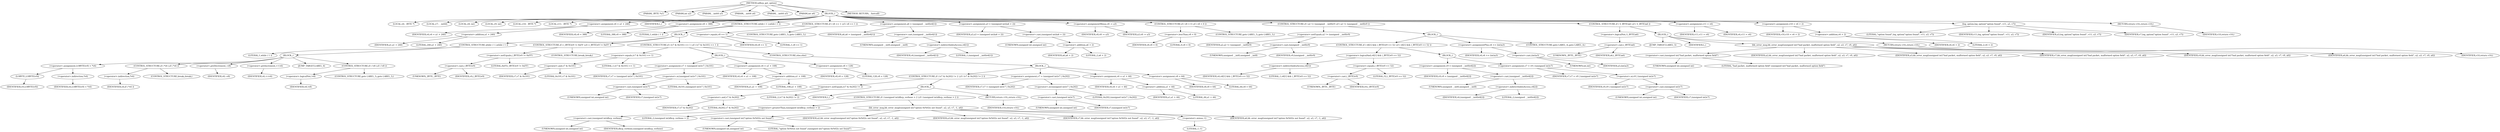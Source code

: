 digraph udhcp_get_option {  
"1000107" [label = "(METHOD,udhcp_get_option)" ]
"1000108" [label = "(PARAM,_BYTE *a1)" ]
"1000109" [label = "(PARAM,int a2)" ]
"1000110" [label = "(PARAM,__int64 a3)" ]
"1000111" [label = "(PARAM,__int64 a4)" ]
"1000112" [label = "(PARAM,__int64 a5)" ]
"1000113" [label = "(PARAM,int a6)" ]
"1000114" [label = "(BLOCK,,)" ]
"1000115" [label = "(LOCAL,v6: _BYTE *)" ]
"1000116" [label = "(LOCAL,v7: __int64)" ]
"1000117" [label = "(LOCAL,v8: int)" ]
"1000118" [label = "(LOCAL,v9: int)" ]
"1000119" [label = "(LOCAL,v10: _BYTE *)" ]
"1000120" [label = "(LOCAL,v11: _BYTE *)" ]
"1000121" [label = "(<operator>.assignment,v6 = a1 + 240)" ]
"1000122" [label = "(IDENTIFIER,v6,v6 = a1 + 240)" ]
"1000123" [label = "(<operator>.addition,a1 + 240)" ]
"1000124" [label = "(IDENTIFIER,a1,a1 + 240)" ]
"1000125" [label = "(LITERAL,240,a1 + 240)" ]
"1000126" [label = "(IDENTIFIER,L,)" ]
"1000127" [label = "(<operator>.assignment,v8 = 388)" ]
"1000128" [label = "(IDENTIFIER,v8,v8 = 388)" ]
"1000129" [label = "(LITERAL,388,v8 = 388)" ]
"1000130" [label = "(CONTROL_STRUCTURE,while ( 1 ),while ( 1 ))" ]
"1000131" [label = "(LITERAL,1,while ( 1 ))" ]
"1000132" [label = "(BLOCK,,)" ]
"1000133" [label = "(CONTROL_STRUCTURE,while ( 1 ),while ( 1 ))" ]
"1000134" [label = "(LITERAL,1,while ( 1 ))" ]
"1000135" [label = "(BLOCK,,)" ]
"1000136" [label = "(<operator>.assignment,LOBYTE(v9) = *v6)" ]
"1000137" [label = "(LOBYTE,LOBYTE(v9))" ]
"1000138" [label = "(IDENTIFIER,v9,LOBYTE(v9))" ]
"1000139" [label = "(<operator>.indirection,*v6)" ]
"1000140" [label = "(IDENTIFIER,v6,LOBYTE(v9) = *v6)" ]
"1000141" [label = "(CONTROL_STRUCTURE,if ( *v6 ),if ( *v6 ))" ]
"1000142" [label = "(<operator>.indirection,*v6)" ]
"1000143" [label = "(IDENTIFIER,v6,if ( *v6 ))" ]
"1000144" [label = "(CONTROL_STRUCTURE,break;,break;)" ]
"1000145" [label = "(<operator>.preDecrement,--v8)" ]
"1000146" [label = "(IDENTIFIER,v8,--v8)" ]
"1000147" [label = "(<operator>.preIncrement,++v6)" ]
"1000148" [label = "(IDENTIFIER,v6,++v6)" ]
"1000149" [label = "(JUMP_TARGET,LABEL_4)" ]
"1000150" [label = "(CONTROL_STRUCTURE,if ( !v8 ),if ( !v8 ))" ]
"1000151" [label = "(<operator>.logicalNot,!v8)" ]
"1000152" [label = "(IDENTIFIER,v8,!v8)" ]
"1000153" [label = "(CONTROL_STRUCTURE,goto LABEL_5;,goto LABEL_5;)" ]
"1000154" [label = "(CONTROL_STRUCTURE,if ( (_BYTE)v9 != 0xFF ),if ( (_BYTE)v9 != 0xFF ))" ]
"1000155" [label = "(<operator>.notEquals,(_BYTE)v9 != 0xFF)" ]
"1000156" [label = "(<operator>.cast,(_BYTE)v9)" ]
"1000157" [label = "(UNKNOWN,_BYTE,_BYTE)" ]
"1000158" [label = "(IDENTIFIER,v9,(_BYTE)v9)" ]
"1000159" [label = "(LITERAL,0xFF,(_BYTE)v9 != 0xFF)" ]
"1000160" [label = "(CONTROL_STRUCTURE,break;,break;)" ]
"1000161" [label = "(CONTROL_STRUCTURE,if ( (v7 & 0x101) == 1 ),if ( (v7 & 0x101) == 1 ))" ]
"1000162" [label = "(<operator>.equals,(v7 & 0x101) == 1)" ]
"1000163" [label = "(<operator>.and,v7 & 0x101)" ]
"1000164" [label = "(IDENTIFIER,v7,v7 & 0x101)" ]
"1000165" [label = "(LITERAL,0x101,v7 & 0x101)" ]
"1000166" [label = "(LITERAL,1,(v7 & 0x101) == 1)" ]
"1000167" [label = "(BLOCK,,)" ]
"1000168" [label = "(<operator>.assignment,v7 = (unsigned int)v7 | 0x101)" ]
"1000169" [label = "(IDENTIFIER,v7,v7 = (unsigned int)v7 | 0x101)" ]
"1000170" [label = "(<operator>.or,(unsigned int)v7 | 0x101)" ]
"1000171" [label = "(<operator>.cast,(unsigned int)v7)" ]
"1000172" [label = "(UNKNOWN,unsigned int,unsigned int)" ]
"1000173" [label = "(IDENTIFIER,v7,(unsigned int)v7)" ]
"1000174" [label = "(LITERAL,0x101,(unsigned int)v7 | 0x101)" ]
"1000175" [label = "(<operator>.assignment,v6 = a1 + 108)" ]
"1000176" [label = "(IDENTIFIER,v6,v6 = a1 + 108)" ]
"1000177" [label = "(<operator>.addition,a1 + 108)" ]
"1000178" [label = "(IDENTIFIER,a1,a1 + 108)" ]
"1000179" [label = "(LITERAL,108,a1 + 108)" ]
"1000180" [label = "(<operator>.assignment,v8 = 128)" ]
"1000181" [label = "(IDENTIFIER,v8,v8 = 128)" ]
"1000182" [label = "(LITERAL,128,v8 = 128)" ]
"1000183" [label = "(CONTROL_STRUCTURE,else,else)" ]
"1000184" [label = "(BLOCK,,)" ]
"1000185" [label = "(CONTROL_STRUCTURE,if ( (v7 & 0x202) != 2 ),if ( (v7 & 0x202) != 2 ))" ]
"1000186" [label = "(<operator>.notEquals,(v7 & 0x202) != 2)" ]
"1000187" [label = "(<operator>.and,v7 & 0x202)" ]
"1000188" [label = "(IDENTIFIER,v7,v7 & 0x202)" ]
"1000189" [label = "(LITERAL,0x202,v7 & 0x202)" ]
"1000190" [label = "(LITERAL,2,(v7 & 0x202) != 2)" ]
"1000191" [label = "(BLOCK,,)" ]
"1000192" [label = "(IDENTIFIER,L,)" ]
"1000193" [label = "(CONTROL_STRUCTURE,if ( (unsigned int)dhcp_verbose > 2 ),if ( (unsigned int)dhcp_verbose > 2 ))" ]
"1000194" [label = "(<operator>.greaterThan,(unsigned int)dhcp_verbose > 2)" ]
"1000195" [label = "(<operator>.cast,(unsigned int)dhcp_verbose)" ]
"1000196" [label = "(UNKNOWN,unsigned int,unsigned int)" ]
"1000197" [label = "(IDENTIFIER,dhcp_verbose,(unsigned int)dhcp_verbose)" ]
"1000198" [label = "(LITERAL,2,(unsigned int)dhcp_verbose > 2)" ]
"1000199" [label = "(bb_error_msg,bb_error_msg((unsigned int)\"option 0x%02x not found\", a2, a3, v7, -1, a6))" ]
"1000200" [label = "(<operator>.cast,(unsigned int)\"option 0x%02x not found\")" ]
"1000201" [label = "(UNKNOWN,unsigned int,unsigned int)" ]
"1000202" [label = "(LITERAL,\"option 0x%02x not found\",(unsigned int)\"option 0x%02x not found\")" ]
"1000203" [label = "(IDENTIFIER,a2,bb_error_msg((unsigned int)\"option 0x%02x not found\", a2, a3, v7, -1, a6))" ]
"1000204" [label = "(IDENTIFIER,a3,bb_error_msg((unsigned int)\"option 0x%02x not found\", a2, a3, v7, -1, a6))" ]
"1000205" [label = "(IDENTIFIER,v7,bb_error_msg((unsigned int)\"option 0x%02x not found\", a2, a3, v7, -1, a6))" ]
"1000206" [label = "(<operator>.minus,-1)" ]
"1000207" [label = "(LITERAL,1,-1)" ]
"1000208" [label = "(IDENTIFIER,a6,bb_error_msg((unsigned int)\"option 0x%02x not found\", a2, a3, v7, -1, a6))" ]
"1000209" [label = "(RETURN,return v10;,return v10;)" ]
"1000210" [label = "(IDENTIFIER,v10,return v10;)" ]
"1000211" [label = "(<operator>.assignment,v7 = (unsigned int)v7 | 0x202)" ]
"1000212" [label = "(IDENTIFIER,v7,v7 = (unsigned int)v7 | 0x202)" ]
"1000213" [label = "(<operator>.or,(unsigned int)v7 | 0x202)" ]
"1000214" [label = "(<operator>.cast,(unsigned int)v7)" ]
"1000215" [label = "(UNKNOWN,unsigned int,unsigned int)" ]
"1000216" [label = "(IDENTIFIER,v7,(unsigned int)v7)" ]
"1000217" [label = "(LITERAL,0x202,(unsigned int)v7 | 0x202)" ]
"1000218" [label = "(<operator>.assignment,v6 = a1 + 44)" ]
"1000219" [label = "(IDENTIFIER,v6,v6 = a1 + 44)" ]
"1000220" [label = "(<operator>.addition,a1 + 44)" ]
"1000221" [label = "(IDENTIFIER,a1,a1 + 44)" ]
"1000222" [label = "(LITERAL,44,a1 + 44)" ]
"1000223" [label = "(<operator>.assignment,v8 = 64)" ]
"1000224" [label = "(IDENTIFIER,v8,v8 = 64)" ]
"1000225" [label = "(LITERAL,64,v8 = 64)" ]
"1000226" [label = "(CONTROL_STRUCTURE,if ( v8 == 1 ),if ( v8 == 1 ))" ]
"1000227" [label = "(<operator>.equals,v8 == 1)" ]
"1000228" [label = "(IDENTIFIER,v8,v8 == 1)" ]
"1000229" [label = "(LITERAL,1,v8 == 1)" ]
"1000230" [label = "(CONTROL_STRUCTURE,goto LABEL_5;,goto LABEL_5;)" ]
"1000231" [label = "(<operator>.assignment,a6 = (unsigned __int8)v6[1])" ]
"1000232" [label = "(IDENTIFIER,a6,a6 = (unsigned __int8)v6[1])" ]
"1000233" [label = "(<operator>.cast,(unsigned __int8)v6[1])" ]
"1000234" [label = "(UNKNOWN,unsigned __int8,unsigned __int8)" ]
"1000235" [label = "(<operator>.indirectIndexAccess,v6[1])" ]
"1000236" [label = "(IDENTIFIER,v6,(unsigned __int8)v6[1])" ]
"1000237" [label = "(LITERAL,1,(unsigned __int8)v6[1])" ]
"1000238" [label = "(<operator>.assignment,a3 = (unsigned int)(a6 + 2))" ]
"1000239" [label = "(IDENTIFIER,a3,a3 = (unsigned int)(a6 + 2))" ]
"1000240" [label = "(<operator>.cast,(unsigned int)(a6 + 2))" ]
"1000241" [label = "(UNKNOWN,unsigned int,unsigned int)" ]
"1000242" [label = "(<operator>.addition,a6 + 2)" ]
"1000243" [label = "(IDENTIFIER,a6,a6 + 2)" ]
"1000244" [label = "(LITERAL,2,a6 + 2)" ]
"1000245" [label = "(<operator>.assignmentMinus,v8 -= a3)" ]
"1000246" [label = "(IDENTIFIER,v8,v8 -= a3)" ]
"1000247" [label = "(IDENTIFIER,a3,v8 -= a3)" ]
"1000248" [label = "(CONTROL_STRUCTURE,if ( v8 < 0 ),if ( v8 < 0 ))" ]
"1000249" [label = "(<operator>.lessThan,v8 < 0)" ]
"1000250" [label = "(IDENTIFIER,v8,v8 < 0)" ]
"1000251" [label = "(LITERAL,0,v8 < 0)" ]
"1000252" [label = "(CONTROL_STRUCTURE,goto LABEL_5;,goto LABEL_5;)" ]
"1000253" [label = "(CONTROL_STRUCTURE,if ( a2 != (unsigned __int8)v9 ),if ( a2 != (unsigned __int8)v9 ))" ]
"1000254" [label = "(<operator>.notEquals,a2 != (unsigned __int8)v9)" ]
"1000255" [label = "(IDENTIFIER,a2,a2 != (unsigned __int8)v9)" ]
"1000256" [label = "(<operator>.cast,(unsigned __int8)v9)" ]
"1000257" [label = "(UNKNOWN,unsigned __int8,unsigned __int8)" ]
"1000258" [label = "(IDENTIFIER,v9,(unsigned __int8)v9)" ]
"1000259" [label = "(BLOCK,,)" ]
"1000260" [label = "(CONTROL_STRUCTURE,if ( v6[1] && (_BYTE)v9 == 52 ),if ( v6[1] && (_BYTE)v9 == 52 ))" ]
"1000261" [label = "(<operator>.logicalAnd,v6[1] && (_BYTE)v9 == 52)" ]
"1000262" [label = "(<operator>.indirectIndexAccess,v6[1])" ]
"1000263" [label = "(IDENTIFIER,v6,v6[1] && (_BYTE)v9 == 52)" ]
"1000264" [label = "(LITERAL,1,v6[1] && (_BYTE)v9 == 52)" ]
"1000265" [label = "(<operator>.equals,(_BYTE)v9 == 52)" ]
"1000266" [label = "(<operator>.cast,(_BYTE)v9)" ]
"1000267" [label = "(UNKNOWN,_BYTE,_BYTE)" ]
"1000268" [label = "(IDENTIFIER,v9,(_BYTE)v9)" ]
"1000269" [label = "(LITERAL,52,(_BYTE)v9 == 52)" ]
"1000270" [label = "(BLOCK,,)" ]
"1000271" [label = "(<operator>.assignment,v9 = (unsigned __int8)v6[2])" ]
"1000272" [label = "(IDENTIFIER,v9,v9 = (unsigned __int8)v6[2])" ]
"1000273" [label = "(<operator>.cast,(unsigned __int8)v6[2])" ]
"1000274" [label = "(UNKNOWN,unsigned __int8,unsigned __int8)" ]
"1000275" [label = "(<operator>.indirectIndexAccess,v6[2])" ]
"1000276" [label = "(IDENTIFIER,v6,(unsigned __int8)v6[2])" ]
"1000277" [label = "(LITERAL,2,(unsigned __int8)v6[2])" ]
"1000278" [label = "(<operator>.assignment,v7 = v9 | (unsigned int)v7)" ]
"1000279" [label = "(IDENTIFIER,v7,v7 = v9 | (unsigned int)v7)" ]
"1000280" [label = "(<operator>.or,v9 | (unsigned int)v7)" ]
"1000281" [label = "(IDENTIFIER,v9,v9 | (unsigned int)v7)" ]
"1000282" [label = "(<operator>.cast,(unsigned int)v7)" ]
"1000283" [label = "(UNKNOWN,unsigned int,unsigned int)" ]
"1000284" [label = "(IDENTIFIER,v7,(unsigned int)v7)" ]
"1000285" [label = "(<operator>.assignmentPlus,v6 += (int)a3)" ]
"1000286" [label = "(IDENTIFIER,v6,v6 += (int)a3)" ]
"1000287" [label = "(<operator>.cast,(int)a3)" ]
"1000288" [label = "(UNKNOWN,int,int)" ]
"1000289" [label = "(IDENTIFIER,a3,(int)a3)" ]
"1000290" [label = "(CONTROL_STRUCTURE,goto LABEL_4;,goto LABEL_4;)" ]
"1000291" [label = "(CONTROL_STRUCTURE,if ( !(_BYTE)a6 ),if ( !(_BYTE)a6 ))" ]
"1000292" [label = "(<operator>.logicalNot,!(_BYTE)a6)" ]
"1000293" [label = "(<operator>.cast,(_BYTE)a6)" ]
"1000294" [label = "(UNKNOWN,_BYTE,_BYTE)" ]
"1000295" [label = "(IDENTIFIER,a6,(_BYTE)a6)" ]
"1000296" [label = "(BLOCK,,)" ]
"1000297" [label = "(JUMP_TARGET,LABEL_5)" ]
"1000298" [label = "(IDENTIFIER,L,)" ]
"1000299" [label = "(bb_error_msg,bb_error_msg((unsigned int)\"bad packet, malformed option field\", a2, a3, v7, v9, a6))" ]
"1000300" [label = "(<operator>.cast,(unsigned int)\"bad packet, malformed option field\")" ]
"1000301" [label = "(UNKNOWN,unsigned int,unsigned int)" ]
"1000302" [label = "(LITERAL,\"bad packet, malformed option field\",(unsigned int)\"bad packet, malformed option field\")" ]
"1000303" [label = "(IDENTIFIER,a2,bb_error_msg((unsigned int)\"bad packet, malformed option field\", a2, a3, v7, v9, a6))" ]
"1000304" [label = "(IDENTIFIER,a3,bb_error_msg((unsigned int)\"bad packet, malformed option field\", a2, a3, v7, v9, a6))" ]
"1000305" [label = "(IDENTIFIER,v7,bb_error_msg((unsigned int)\"bad packet, malformed option field\", a2, a3, v7, v9, a6))" ]
"1000306" [label = "(IDENTIFIER,v9,bb_error_msg((unsigned int)\"bad packet, malformed option field\", a2, a3, v7, v9, a6))" ]
"1000307" [label = "(IDENTIFIER,a6,bb_error_msg((unsigned int)\"bad packet, malformed option field\", a2, a3, v7, v9, a6))" ]
"1000308" [label = "(RETURN,return v10;,return v10;)" ]
"1000309" [label = "(IDENTIFIER,v10,return v10;)" ]
"1000310" [label = "(<operator>.assignment,v11 = v6)" ]
"1000311" [label = "(IDENTIFIER,v11,v11 = v6)" ]
"1000312" [label = "(IDENTIFIER,v6,v11 = v6)" ]
"1000313" [label = "(<operator>.assignment,v10 = v6 + 2)" ]
"1000314" [label = "(IDENTIFIER,v10,v10 = v6 + 2)" ]
"1000315" [label = "(<operator>.addition,v6 + 2)" ]
"1000316" [label = "(IDENTIFIER,v6,v6 + 2)" ]
"1000317" [label = "(LITERAL,2,v6 + 2)" ]
"1000318" [label = "(log_option,log_option(\"option found\", v11, a3, v7))" ]
"1000319" [label = "(LITERAL,\"option found\",log_option(\"option found\", v11, a3, v7))" ]
"1000320" [label = "(IDENTIFIER,v11,log_option(\"option found\", v11, a3, v7))" ]
"1000321" [label = "(IDENTIFIER,a3,log_option(\"option found\", v11, a3, v7))" ]
"1000322" [label = "(IDENTIFIER,v7,log_option(\"option found\", v11, a3, v7))" ]
"1000323" [label = "(RETURN,return v10;,return v10;)" ]
"1000324" [label = "(IDENTIFIER,v10,return v10;)" ]
"1000325" [label = "(METHOD_RETURN,__fastcall)" ]
  "1000107" -> "1000108" 
  "1000107" -> "1000109" 
  "1000107" -> "1000110" 
  "1000107" -> "1000111" 
  "1000107" -> "1000112" 
  "1000107" -> "1000113" 
  "1000107" -> "1000114" 
  "1000107" -> "1000325" 
  "1000114" -> "1000115" 
  "1000114" -> "1000116" 
  "1000114" -> "1000117" 
  "1000114" -> "1000118" 
  "1000114" -> "1000119" 
  "1000114" -> "1000120" 
  "1000114" -> "1000121" 
  "1000114" -> "1000126" 
  "1000114" -> "1000127" 
  "1000114" -> "1000130" 
  "1000114" -> "1000226" 
  "1000114" -> "1000231" 
  "1000114" -> "1000238" 
  "1000114" -> "1000245" 
  "1000114" -> "1000248" 
  "1000114" -> "1000253" 
  "1000114" -> "1000291" 
  "1000114" -> "1000310" 
  "1000114" -> "1000313" 
  "1000114" -> "1000318" 
  "1000114" -> "1000323" 
  "1000121" -> "1000122" 
  "1000121" -> "1000123" 
  "1000123" -> "1000124" 
  "1000123" -> "1000125" 
  "1000127" -> "1000128" 
  "1000127" -> "1000129" 
  "1000130" -> "1000131" 
  "1000130" -> "1000132" 
  "1000132" -> "1000133" 
  "1000132" -> "1000154" 
  "1000132" -> "1000161" 
  "1000133" -> "1000134" 
  "1000133" -> "1000135" 
  "1000135" -> "1000136" 
  "1000135" -> "1000141" 
  "1000135" -> "1000145" 
  "1000135" -> "1000147" 
  "1000135" -> "1000149" 
  "1000135" -> "1000150" 
  "1000136" -> "1000137" 
  "1000136" -> "1000139" 
  "1000137" -> "1000138" 
  "1000139" -> "1000140" 
  "1000141" -> "1000142" 
  "1000141" -> "1000144" 
  "1000142" -> "1000143" 
  "1000145" -> "1000146" 
  "1000147" -> "1000148" 
  "1000150" -> "1000151" 
  "1000150" -> "1000153" 
  "1000151" -> "1000152" 
  "1000154" -> "1000155" 
  "1000154" -> "1000160" 
  "1000155" -> "1000156" 
  "1000155" -> "1000159" 
  "1000156" -> "1000157" 
  "1000156" -> "1000158" 
  "1000161" -> "1000162" 
  "1000161" -> "1000167" 
  "1000161" -> "1000183" 
  "1000162" -> "1000163" 
  "1000162" -> "1000166" 
  "1000163" -> "1000164" 
  "1000163" -> "1000165" 
  "1000167" -> "1000168" 
  "1000167" -> "1000175" 
  "1000167" -> "1000180" 
  "1000168" -> "1000169" 
  "1000168" -> "1000170" 
  "1000170" -> "1000171" 
  "1000170" -> "1000174" 
  "1000171" -> "1000172" 
  "1000171" -> "1000173" 
  "1000175" -> "1000176" 
  "1000175" -> "1000177" 
  "1000177" -> "1000178" 
  "1000177" -> "1000179" 
  "1000180" -> "1000181" 
  "1000180" -> "1000182" 
  "1000183" -> "1000184" 
  "1000184" -> "1000185" 
  "1000184" -> "1000211" 
  "1000184" -> "1000218" 
  "1000184" -> "1000223" 
  "1000185" -> "1000186" 
  "1000185" -> "1000191" 
  "1000186" -> "1000187" 
  "1000186" -> "1000190" 
  "1000187" -> "1000188" 
  "1000187" -> "1000189" 
  "1000191" -> "1000192" 
  "1000191" -> "1000193" 
  "1000191" -> "1000209" 
  "1000193" -> "1000194" 
  "1000193" -> "1000199" 
  "1000194" -> "1000195" 
  "1000194" -> "1000198" 
  "1000195" -> "1000196" 
  "1000195" -> "1000197" 
  "1000199" -> "1000200" 
  "1000199" -> "1000203" 
  "1000199" -> "1000204" 
  "1000199" -> "1000205" 
  "1000199" -> "1000206" 
  "1000199" -> "1000208" 
  "1000200" -> "1000201" 
  "1000200" -> "1000202" 
  "1000206" -> "1000207" 
  "1000209" -> "1000210" 
  "1000211" -> "1000212" 
  "1000211" -> "1000213" 
  "1000213" -> "1000214" 
  "1000213" -> "1000217" 
  "1000214" -> "1000215" 
  "1000214" -> "1000216" 
  "1000218" -> "1000219" 
  "1000218" -> "1000220" 
  "1000220" -> "1000221" 
  "1000220" -> "1000222" 
  "1000223" -> "1000224" 
  "1000223" -> "1000225" 
  "1000226" -> "1000227" 
  "1000226" -> "1000230" 
  "1000227" -> "1000228" 
  "1000227" -> "1000229" 
  "1000231" -> "1000232" 
  "1000231" -> "1000233" 
  "1000233" -> "1000234" 
  "1000233" -> "1000235" 
  "1000235" -> "1000236" 
  "1000235" -> "1000237" 
  "1000238" -> "1000239" 
  "1000238" -> "1000240" 
  "1000240" -> "1000241" 
  "1000240" -> "1000242" 
  "1000242" -> "1000243" 
  "1000242" -> "1000244" 
  "1000245" -> "1000246" 
  "1000245" -> "1000247" 
  "1000248" -> "1000249" 
  "1000248" -> "1000252" 
  "1000249" -> "1000250" 
  "1000249" -> "1000251" 
  "1000253" -> "1000254" 
  "1000253" -> "1000259" 
  "1000254" -> "1000255" 
  "1000254" -> "1000256" 
  "1000256" -> "1000257" 
  "1000256" -> "1000258" 
  "1000259" -> "1000260" 
  "1000259" -> "1000285" 
  "1000259" -> "1000290" 
  "1000260" -> "1000261" 
  "1000260" -> "1000270" 
  "1000261" -> "1000262" 
  "1000261" -> "1000265" 
  "1000262" -> "1000263" 
  "1000262" -> "1000264" 
  "1000265" -> "1000266" 
  "1000265" -> "1000269" 
  "1000266" -> "1000267" 
  "1000266" -> "1000268" 
  "1000270" -> "1000271" 
  "1000270" -> "1000278" 
  "1000271" -> "1000272" 
  "1000271" -> "1000273" 
  "1000273" -> "1000274" 
  "1000273" -> "1000275" 
  "1000275" -> "1000276" 
  "1000275" -> "1000277" 
  "1000278" -> "1000279" 
  "1000278" -> "1000280" 
  "1000280" -> "1000281" 
  "1000280" -> "1000282" 
  "1000282" -> "1000283" 
  "1000282" -> "1000284" 
  "1000285" -> "1000286" 
  "1000285" -> "1000287" 
  "1000287" -> "1000288" 
  "1000287" -> "1000289" 
  "1000291" -> "1000292" 
  "1000291" -> "1000296" 
  "1000292" -> "1000293" 
  "1000293" -> "1000294" 
  "1000293" -> "1000295" 
  "1000296" -> "1000297" 
  "1000296" -> "1000298" 
  "1000296" -> "1000299" 
  "1000296" -> "1000308" 
  "1000299" -> "1000300" 
  "1000299" -> "1000303" 
  "1000299" -> "1000304" 
  "1000299" -> "1000305" 
  "1000299" -> "1000306" 
  "1000299" -> "1000307" 
  "1000300" -> "1000301" 
  "1000300" -> "1000302" 
  "1000308" -> "1000309" 
  "1000310" -> "1000311" 
  "1000310" -> "1000312" 
  "1000313" -> "1000314" 
  "1000313" -> "1000315" 
  "1000315" -> "1000316" 
  "1000315" -> "1000317" 
  "1000318" -> "1000319" 
  "1000318" -> "1000320" 
  "1000318" -> "1000321" 
  "1000318" -> "1000322" 
  "1000323" -> "1000324" 
}
